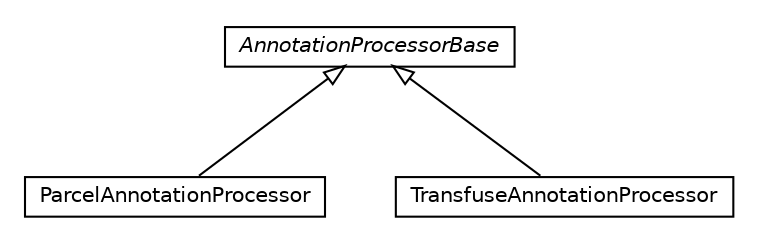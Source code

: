 #!/usr/local/bin/dot
#
# Class diagram 
# Generated by UMLGraph version 5.1 (http://www.umlgraph.org/)
#

digraph G {
	edge [fontname="Helvetica",fontsize=10,labelfontname="Helvetica",labelfontsize=10];
	node [fontname="Helvetica",fontsize=10,shape=plaintext];
	nodesep=0.25;
	ranksep=0.5;
	// org.androidtransfuse.ParcelAnnotationProcessor
	c3201 [label=<<table title="org.androidtransfuse.ParcelAnnotationProcessor" border="0" cellborder="1" cellspacing="0" cellpadding="2" port="p" href="./ParcelAnnotationProcessor.html">
		<tr><td><table border="0" cellspacing="0" cellpadding="1">
<tr><td align="center" balign="center"> ParcelAnnotationProcessor </td></tr>
		</table></td></tr>
		</table>>, fontname="Helvetica", fontcolor="black", fontsize=10.0];
	// org.androidtransfuse.AnnotationProcessorBase
	c3202 [label=<<table title="org.androidtransfuse.AnnotationProcessorBase" border="0" cellborder="1" cellspacing="0" cellpadding="2" port="p" href="./AnnotationProcessorBase.html">
		<tr><td><table border="0" cellspacing="0" cellpadding="1">
<tr><td align="center" balign="center"><font face="Helvetica-Oblique"> AnnotationProcessorBase </font></td></tr>
		</table></td></tr>
		</table>>, fontname="Helvetica", fontcolor="black", fontsize=10.0];
	// org.androidtransfuse.TransfuseAnnotationProcessor
	c3203 [label=<<table title="org.androidtransfuse.TransfuseAnnotationProcessor" border="0" cellborder="1" cellspacing="0" cellpadding="2" port="p" href="./TransfuseAnnotationProcessor.html">
		<tr><td><table border="0" cellspacing="0" cellpadding="1">
<tr><td align="center" balign="center"> TransfuseAnnotationProcessor </td></tr>
		</table></td></tr>
		</table>>, fontname="Helvetica", fontcolor="black", fontsize=10.0];
	//org.androidtransfuse.ParcelAnnotationProcessor extends org.androidtransfuse.AnnotationProcessorBase
	c3202:p -> c3201:p [dir=back,arrowtail=empty];
	//org.androidtransfuse.TransfuseAnnotationProcessor extends org.androidtransfuse.AnnotationProcessorBase
	c3202:p -> c3203:p [dir=back,arrowtail=empty];
}

